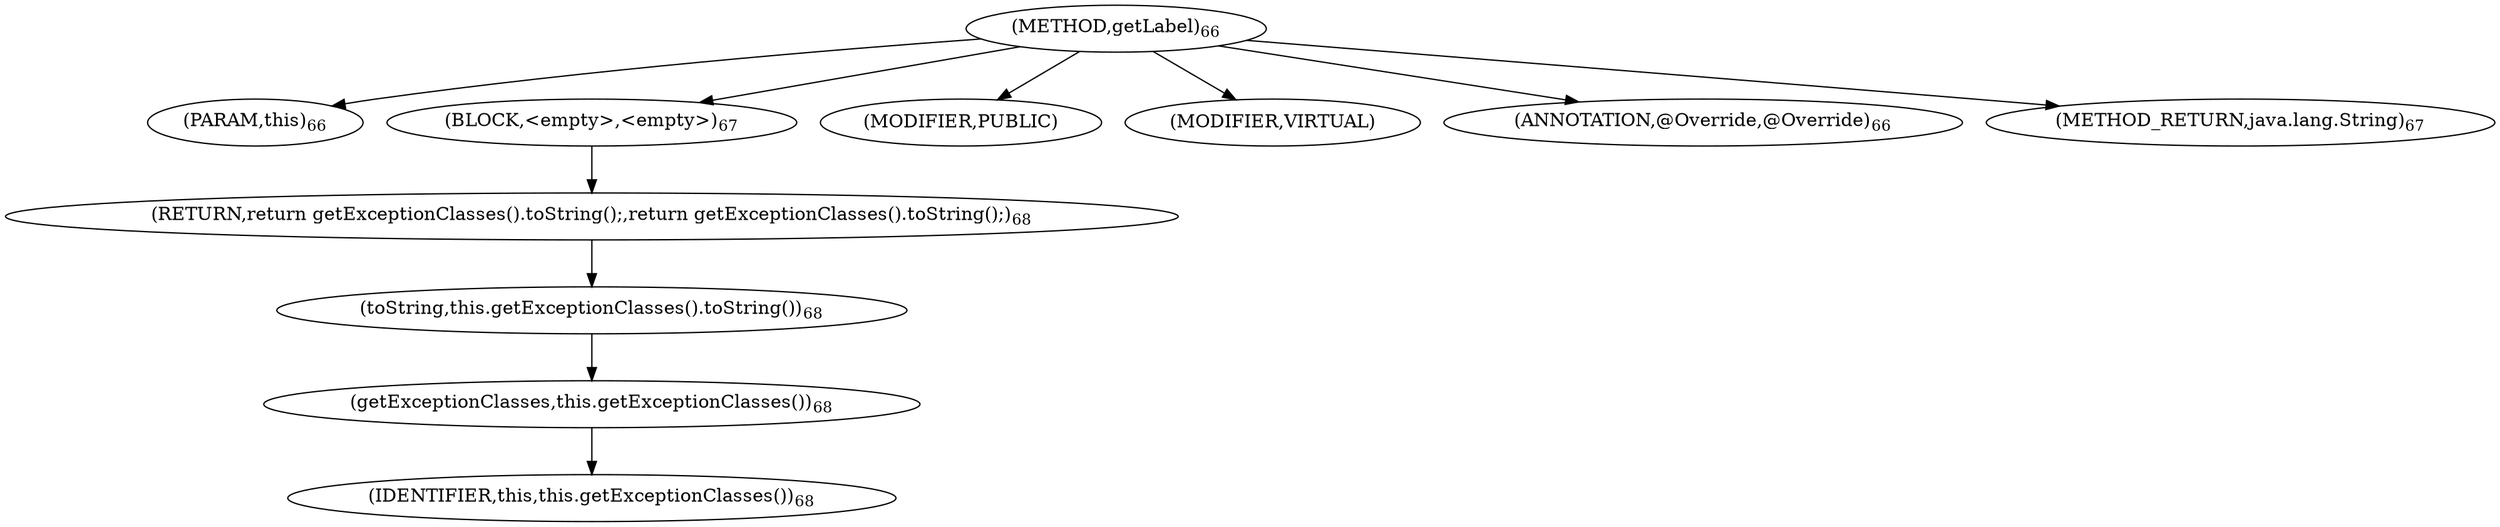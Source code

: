 digraph "getLabel" {  
"193" [label = <(METHOD,getLabel)<SUB>66</SUB>> ]
"9" [label = <(PARAM,this)<SUB>66</SUB>> ]
"194" [label = <(BLOCK,&lt;empty&gt;,&lt;empty&gt;)<SUB>67</SUB>> ]
"195" [label = <(RETURN,return getExceptionClasses().toString();,return getExceptionClasses().toString();)<SUB>68</SUB>> ]
"196" [label = <(toString,this.getExceptionClasses().toString())<SUB>68</SUB>> ]
"197" [label = <(getExceptionClasses,this.getExceptionClasses())<SUB>68</SUB>> ]
"8" [label = <(IDENTIFIER,this,this.getExceptionClasses())<SUB>68</SUB>> ]
"198" [label = <(MODIFIER,PUBLIC)> ]
"199" [label = <(MODIFIER,VIRTUAL)> ]
"200" [label = <(ANNOTATION,@Override,@Override)<SUB>66</SUB>> ]
"201" [label = <(METHOD_RETURN,java.lang.String)<SUB>67</SUB>> ]
  "193" -> "9" 
  "193" -> "194" 
  "193" -> "198" 
  "193" -> "199" 
  "193" -> "200" 
  "193" -> "201" 
  "194" -> "195" 
  "195" -> "196" 
  "196" -> "197" 
  "197" -> "8" 
}

